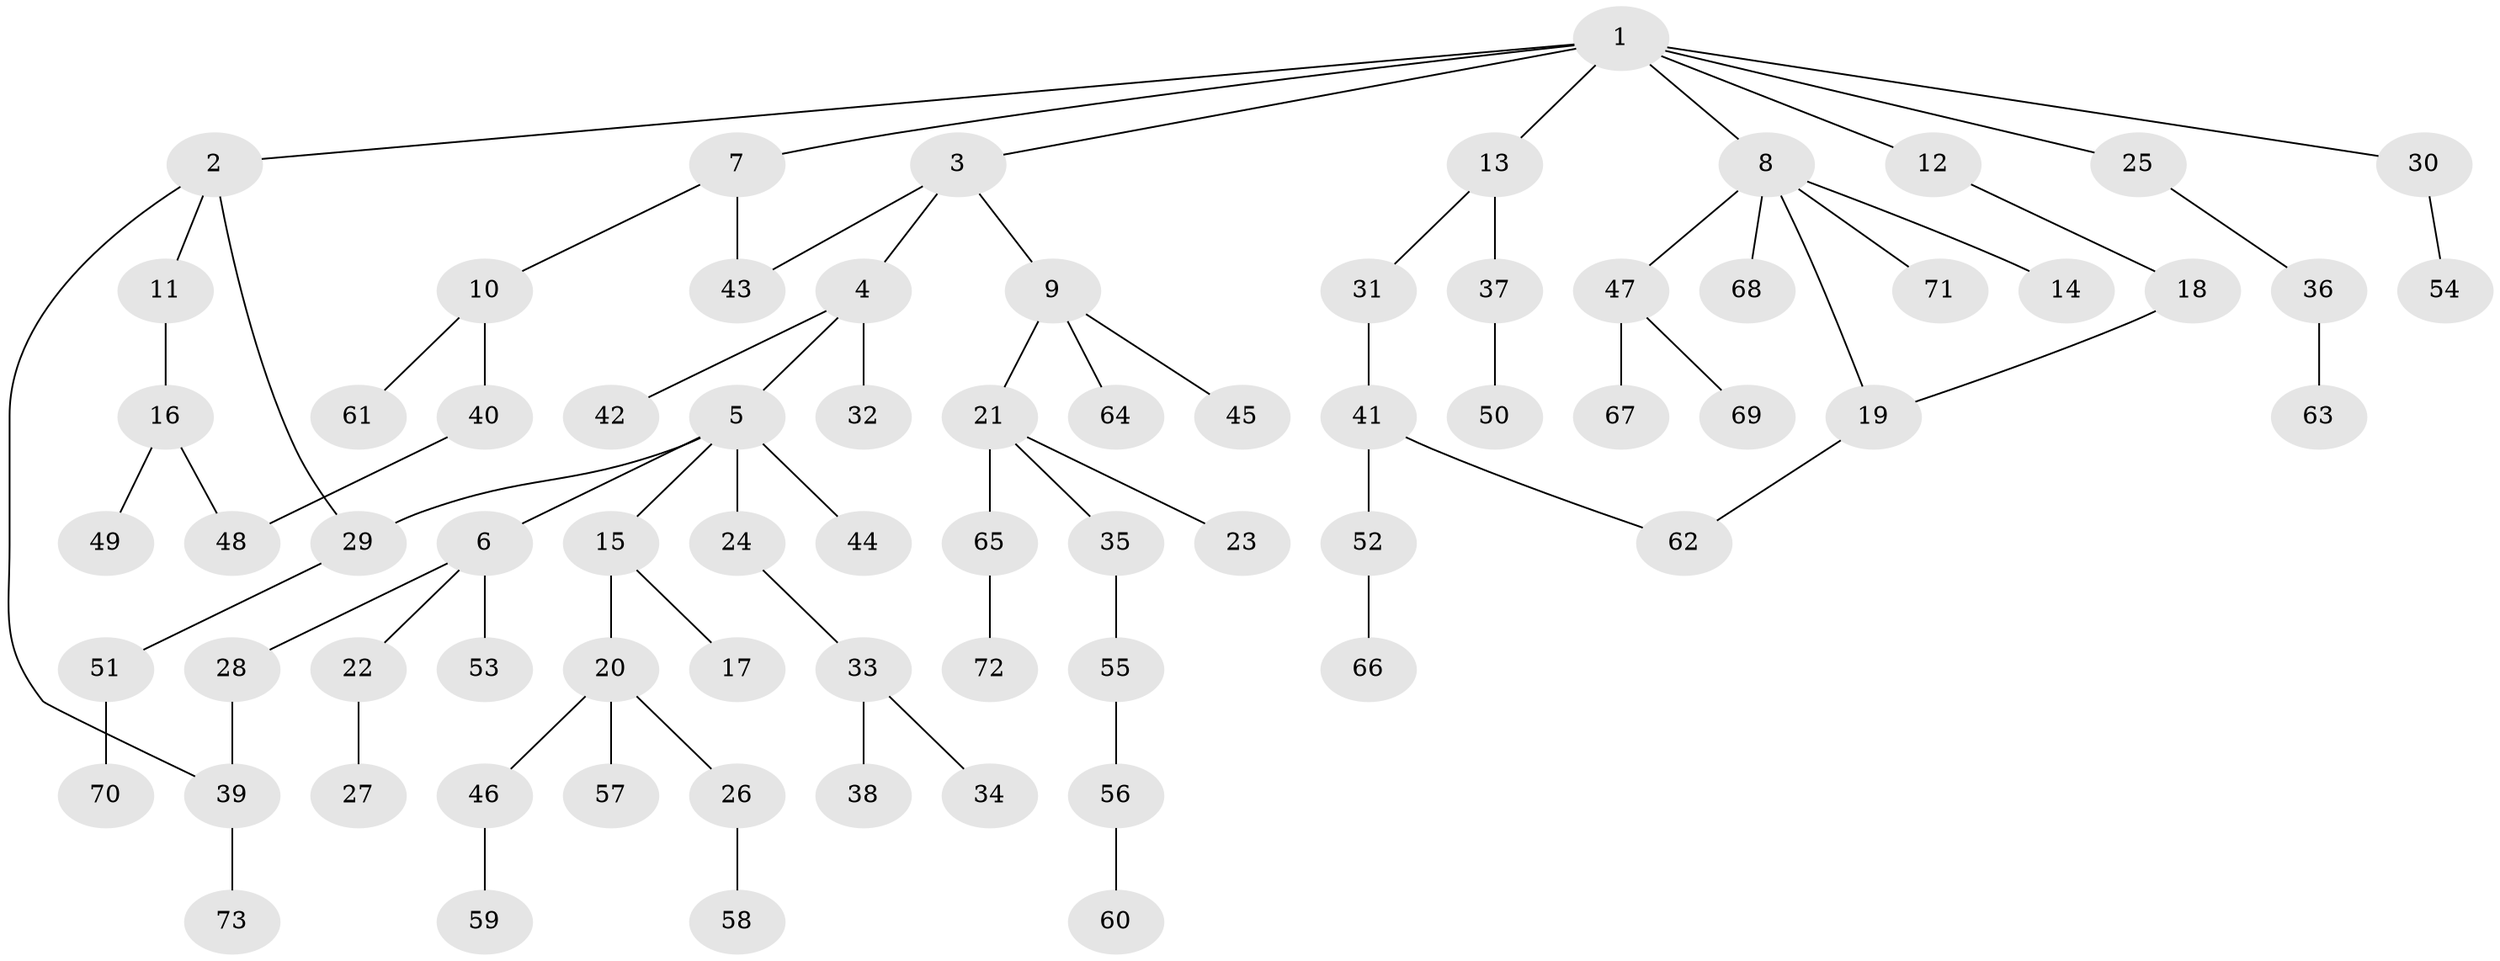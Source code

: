 // Generated by graph-tools (version 1.1) at 2025/13/03/09/25 04:13:36]
// undirected, 73 vertices, 78 edges
graph export_dot {
graph [start="1"]
  node [color=gray90,style=filled];
  1;
  2;
  3;
  4;
  5;
  6;
  7;
  8;
  9;
  10;
  11;
  12;
  13;
  14;
  15;
  16;
  17;
  18;
  19;
  20;
  21;
  22;
  23;
  24;
  25;
  26;
  27;
  28;
  29;
  30;
  31;
  32;
  33;
  34;
  35;
  36;
  37;
  38;
  39;
  40;
  41;
  42;
  43;
  44;
  45;
  46;
  47;
  48;
  49;
  50;
  51;
  52;
  53;
  54;
  55;
  56;
  57;
  58;
  59;
  60;
  61;
  62;
  63;
  64;
  65;
  66;
  67;
  68;
  69;
  70;
  71;
  72;
  73;
  1 -- 2;
  1 -- 3;
  1 -- 7;
  1 -- 8;
  1 -- 12;
  1 -- 13;
  1 -- 25;
  1 -- 30;
  2 -- 11;
  2 -- 29;
  2 -- 39;
  3 -- 4;
  3 -- 9;
  3 -- 43;
  4 -- 5;
  4 -- 32;
  4 -- 42;
  5 -- 6;
  5 -- 15;
  5 -- 24;
  5 -- 44;
  5 -- 29;
  6 -- 22;
  6 -- 28;
  6 -- 53;
  7 -- 10;
  7 -- 43;
  8 -- 14;
  8 -- 19;
  8 -- 47;
  8 -- 68;
  8 -- 71;
  9 -- 21;
  9 -- 45;
  9 -- 64;
  10 -- 40;
  10 -- 61;
  11 -- 16;
  12 -- 18;
  13 -- 31;
  13 -- 37;
  15 -- 17;
  15 -- 20;
  16 -- 48;
  16 -- 49;
  18 -- 19;
  19 -- 62;
  20 -- 26;
  20 -- 46;
  20 -- 57;
  21 -- 23;
  21 -- 35;
  21 -- 65;
  22 -- 27;
  24 -- 33;
  25 -- 36;
  26 -- 58;
  28 -- 39;
  29 -- 51;
  30 -- 54;
  31 -- 41;
  33 -- 34;
  33 -- 38;
  35 -- 55;
  36 -- 63;
  37 -- 50;
  39 -- 73;
  40 -- 48;
  41 -- 52;
  41 -- 62;
  46 -- 59;
  47 -- 67;
  47 -- 69;
  51 -- 70;
  52 -- 66;
  55 -- 56;
  56 -- 60;
  65 -- 72;
}
